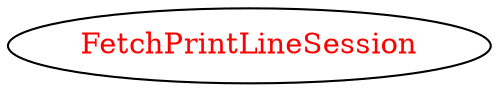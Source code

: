 digraph dependencyGraph {
 concentrate=true;
 ranksep="2.0";
 rankdir="LR"; 
 splines="ortho";
"FetchPrintLineSession" [fontcolor="red"];
}